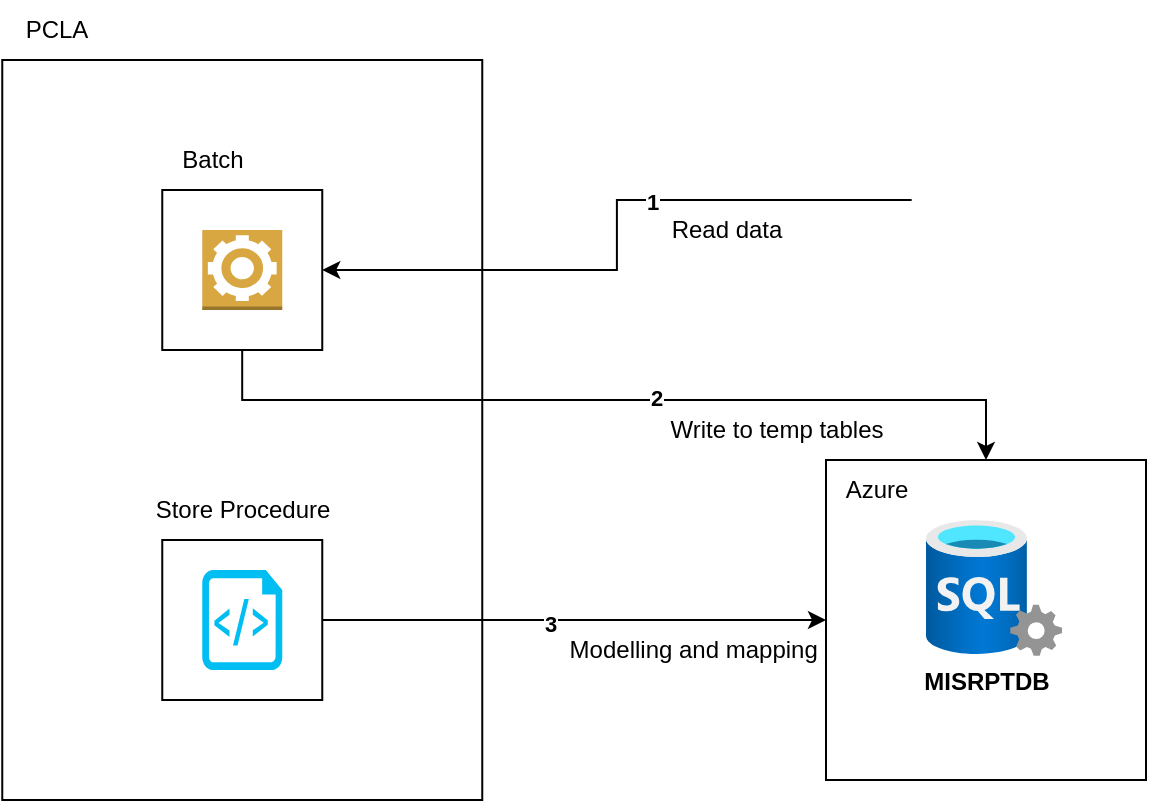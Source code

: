 <mxfile version="20.8.3" type="github">
  <diagram id="_6Fdi7aDGBSRIw3GxKR2" name="Page-1">
    <mxGraphModel dx="1434" dy="764" grid="1" gridSize="10" guides="1" tooltips="1" connect="1" arrows="1" fold="1" page="1" pageScale="1" pageWidth="850" pageHeight="1100" math="0" shadow="0">
      <root>
        <mxCell id="0" />
        <mxCell id="1" parent="0" />
        <mxCell id="vGGUWoOZ8pob6DAX7Hds-49" style="edgeStyle=orthogonalEdgeStyle;rounded=0;orthogonalLoop=1;jettySize=auto;html=1;entryX=1;entryY=0.5;entryDx=0;entryDy=0;" edge="1" parent="1" source="vGGUWoOZ8pob6DAX7Hds-8" target="vGGUWoOZ8pob6DAX7Hds-37">
          <mxGeometry relative="1" as="geometry" />
        </mxCell>
        <mxCell id="vGGUWoOZ8pob6DAX7Hds-54" value="&lt;b&gt;1&lt;/b&gt;" style="edgeLabel;html=1;align=center;verticalAlign=middle;resizable=0;points=[];" vertex="1" connectable="0" parent="vGGUWoOZ8pob6DAX7Hds-49">
          <mxGeometry x="-0.212" y="1" relative="1" as="geometry">
            <mxPoint as="offset" />
          </mxGeometry>
        </mxCell>
        <mxCell id="vGGUWoOZ8pob6DAX7Hds-8" value="" style="shape=image;verticalLabelPosition=bottom;labelBackgroundColor=default;verticalAlign=top;aspect=fixed;imageAspect=0;image=https://www.opc-router.de/wp-content/uploads/2021/03/mongodb_thumbnail.png;" vertex="1" parent="1">
          <mxGeometry x="492.83" y="210" width="74.35" height="100" as="geometry" />
        </mxCell>
        <mxCell id="vGGUWoOZ8pob6DAX7Hds-22" value="" style="group" vertex="1" connectable="0" parent="1">
          <mxGeometry x="450" y="390" width="160" height="160" as="geometry" />
        </mxCell>
        <mxCell id="vGGUWoOZ8pob6DAX7Hds-17" value="" style="whiteSpace=wrap;html=1;aspect=fixed;labelBackgroundColor=none;fillColor=none;" vertex="1" parent="vGGUWoOZ8pob6DAX7Hds-22">
          <mxGeometry width="160" height="160" as="geometry" />
        </mxCell>
        <mxCell id="vGGUWoOZ8pob6DAX7Hds-18" value="" style="group" vertex="1" connectable="0" parent="vGGUWoOZ8pob6DAX7Hds-22">
          <mxGeometry x="35.0" y="36" width="90" height="90" as="geometry" />
        </mxCell>
        <mxCell id="vGGUWoOZ8pob6DAX7Hds-20" value="&lt;b&gt;MISRPTDB&lt;/b&gt;" style="text;html=1;align=center;verticalAlign=middle;resizable=0;points=[];autosize=1;strokeColor=none;fillColor=none;" vertex="1" parent="vGGUWoOZ8pob6DAX7Hds-18">
          <mxGeometry y="60" width="90" height="30" as="geometry" />
        </mxCell>
        <mxCell id="vGGUWoOZ8pob6DAX7Hds-21" value="Azure" style="text;html=1;align=center;verticalAlign=middle;resizable=0;points=[];autosize=1;strokeColor=none;fillColor=none;" vertex="1" parent="vGGUWoOZ8pob6DAX7Hds-22">
          <mxGeometry width="50" height="30" as="geometry" />
        </mxCell>
        <mxCell id="vGGUWoOZ8pob6DAX7Hds-33" value="" style="aspect=fixed;html=1;points=[];align=center;image;fontSize=12;image=img/lib/azure2/databases/SQL_Server.svg;labelBackgroundColor=none;fillColor=none;" vertex="1" parent="vGGUWoOZ8pob6DAX7Hds-22">
          <mxGeometry x="50" y="30" width="68" height="68" as="geometry" />
        </mxCell>
        <mxCell id="vGGUWoOZ8pob6DAX7Hds-51" style="edgeStyle=orthogonalEdgeStyle;rounded=0;orthogonalLoop=1;jettySize=auto;html=1;entryX=0.5;entryY=0;entryDx=0;entryDy=0;" edge="1" parent="1" source="vGGUWoOZ8pob6DAX7Hds-37" target="vGGUWoOZ8pob6DAX7Hds-17">
          <mxGeometry relative="1" as="geometry">
            <Array as="points">
              <mxPoint x="158" y="360" />
              <mxPoint x="530" y="360" />
            </Array>
          </mxGeometry>
        </mxCell>
        <mxCell id="vGGUWoOZ8pob6DAX7Hds-55" value="2" style="edgeLabel;html=1;align=center;verticalAlign=middle;resizable=0;points=[];fontStyle=1" vertex="1" connectable="0" parent="vGGUWoOZ8pob6DAX7Hds-51">
          <mxGeometry x="0.086" y="1" relative="1" as="geometry">
            <mxPoint as="offset" />
          </mxGeometry>
        </mxCell>
        <mxCell id="vGGUWoOZ8pob6DAX7Hds-52" value="" style="group" vertex="1" connectable="0" parent="1">
          <mxGeometry x="38.13" y="160" width="240" height="400" as="geometry" />
        </mxCell>
        <mxCell id="vGGUWoOZ8pob6DAX7Hds-36" value="" style="rounded=0;whiteSpace=wrap;html=1;labelBackgroundColor=none;fillColor=none;" vertex="1" parent="vGGUWoOZ8pob6DAX7Hds-52">
          <mxGeometry y="30" width="240" height="370" as="geometry" />
        </mxCell>
        <mxCell id="vGGUWoOZ8pob6DAX7Hds-44" value="" style="group" vertex="1" connectable="0" parent="vGGUWoOZ8pob6DAX7Hds-52">
          <mxGeometry x="80" y="65" width="80" height="110" as="geometry" />
        </mxCell>
        <mxCell id="vGGUWoOZ8pob6DAX7Hds-39" value="" style="group" vertex="1" connectable="0" parent="vGGUWoOZ8pob6DAX7Hds-44">
          <mxGeometry y="30" width="80" height="80" as="geometry" />
        </mxCell>
        <mxCell id="vGGUWoOZ8pob6DAX7Hds-37" value="" style="whiteSpace=wrap;html=1;aspect=fixed;labelBackgroundColor=none;fillColor=none;" vertex="1" parent="vGGUWoOZ8pob6DAX7Hds-39">
          <mxGeometry width="80" height="80" as="geometry" />
        </mxCell>
        <mxCell id="vGGUWoOZ8pob6DAX7Hds-38" value="" style="outlineConnect=0;dashed=0;verticalLabelPosition=bottom;verticalAlign=top;align=center;html=1;shape=mxgraph.aws3.worker;fillColor=#D9A741;gradientColor=none;labelBackgroundColor=none;" vertex="1" parent="vGGUWoOZ8pob6DAX7Hds-39">
          <mxGeometry x="20" y="20" width="40" height="40" as="geometry" />
        </mxCell>
        <mxCell id="vGGUWoOZ8pob6DAX7Hds-43" value="Batch" style="text;html=1;align=center;verticalAlign=middle;resizable=0;points=[];autosize=1;strokeColor=none;fillColor=none;" vertex="1" parent="vGGUWoOZ8pob6DAX7Hds-44">
          <mxGeometry width="50" height="30" as="geometry" />
        </mxCell>
        <mxCell id="vGGUWoOZ8pob6DAX7Hds-46" value="" style="group" vertex="1" connectable="0" parent="vGGUWoOZ8pob6DAX7Hds-52">
          <mxGeometry x="65" y="240" width="110" height="110" as="geometry" />
        </mxCell>
        <mxCell id="vGGUWoOZ8pob6DAX7Hds-42" value="" style="group" vertex="1" connectable="0" parent="vGGUWoOZ8pob6DAX7Hds-46">
          <mxGeometry x="15" y="30" width="80" height="80" as="geometry" />
        </mxCell>
        <mxCell id="vGGUWoOZ8pob6DAX7Hds-40" value="" style="whiteSpace=wrap;html=1;aspect=fixed;labelBackgroundColor=none;fillColor=none;" vertex="1" parent="vGGUWoOZ8pob6DAX7Hds-42">
          <mxGeometry width="80" height="80" as="geometry" />
        </mxCell>
        <mxCell id="vGGUWoOZ8pob6DAX7Hds-41" value="" style="verticalLabelPosition=bottom;html=1;verticalAlign=top;align=center;strokeColor=none;fillColor=#00BEF2;shape=mxgraph.azure.script_file;pointerEvents=1;labelBackgroundColor=none;" vertex="1" parent="vGGUWoOZ8pob6DAX7Hds-42">
          <mxGeometry x="20" y="15" width="40" height="50" as="geometry" />
        </mxCell>
        <mxCell id="vGGUWoOZ8pob6DAX7Hds-45" value="Store Procedure" style="text;html=1;align=center;verticalAlign=middle;resizable=0;points=[];autosize=1;strokeColor=none;fillColor=none;" vertex="1" parent="vGGUWoOZ8pob6DAX7Hds-46">
          <mxGeometry width="110" height="30" as="geometry" />
        </mxCell>
        <mxCell id="vGGUWoOZ8pob6DAX7Hds-47" value="PCLA" style="text;html=1;align=center;verticalAlign=middle;resizable=0;points=[];autosize=1;strokeColor=none;fillColor=none;" vertex="1" parent="vGGUWoOZ8pob6DAX7Hds-52">
          <mxGeometry x="1.87" width="50" height="30" as="geometry" />
        </mxCell>
        <mxCell id="vGGUWoOZ8pob6DAX7Hds-53" style="edgeStyle=orthogonalEdgeStyle;rounded=0;orthogonalLoop=1;jettySize=auto;html=1;entryX=0;entryY=0.5;entryDx=0;entryDy=0;" edge="1" parent="1" source="vGGUWoOZ8pob6DAX7Hds-40" target="vGGUWoOZ8pob6DAX7Hds-17">
          <mxGeometry relative="1" as="geometry" />
        </mxCell>
        <mxCell id="vGGUWoOZ8pob6DAX7Hds-56" value="3" style="edgeLabel;html=1;align=center;verticalAlign=middle;resizable=0;points=[];fontStyle=1" vertex="1" connectable="0" parent="vGGUWoOZ8pob6DAX7Hds-53">
          <mxGeometry x="-0.096" y="-2" relative="1" as="geometry">
            <mxPoint as="offset" />
          </mxGeometry>
        </mxCell>
        <mxCell id="vGGUWoOZ8pob6DAX7Hds-57" value="Read data" style="text;html=1;align=center;verticalAlign=middle;resizable=0;points=[];autosize=1;strokeColor=none;fillColor=none;labelBackgroundColor=none;" vertex="1" parent="1">
          <mxGeometry x="360" y="260" width="80" height="30" as="geometry" />
        </mxCell>
        <mxCell id="vGGUWoOZ8pob6DAX7Hds-58" value="Write to temp tables" style="text;html=1;align=center;verticalAlign=middle;resizable=0;points=[];autosize=1;strokeColor=none;fillColor=none;" vertex="1" parent="1">
          <mxGeometry x="360" y="360" width="130" height="30" as="geometry" />
        </mxCell>
        <mxCell id="vGGUWoOZ8pob6DAX7Hds-59" value="Modelling and mapping&amp;nbsp;" style="text;html=1;align=center;verticalAlign=middle;resizable=0;points=[];autosize=1;strokeColor=none;fillColor=none;" vertex="1" parent="1">
          <mxGeometry x="310" y="470" width="150" height="30" as="geometry" />
        </mxCell>
      </root>
    </mxGraphModel>
  </diagram>
</mxfile>
